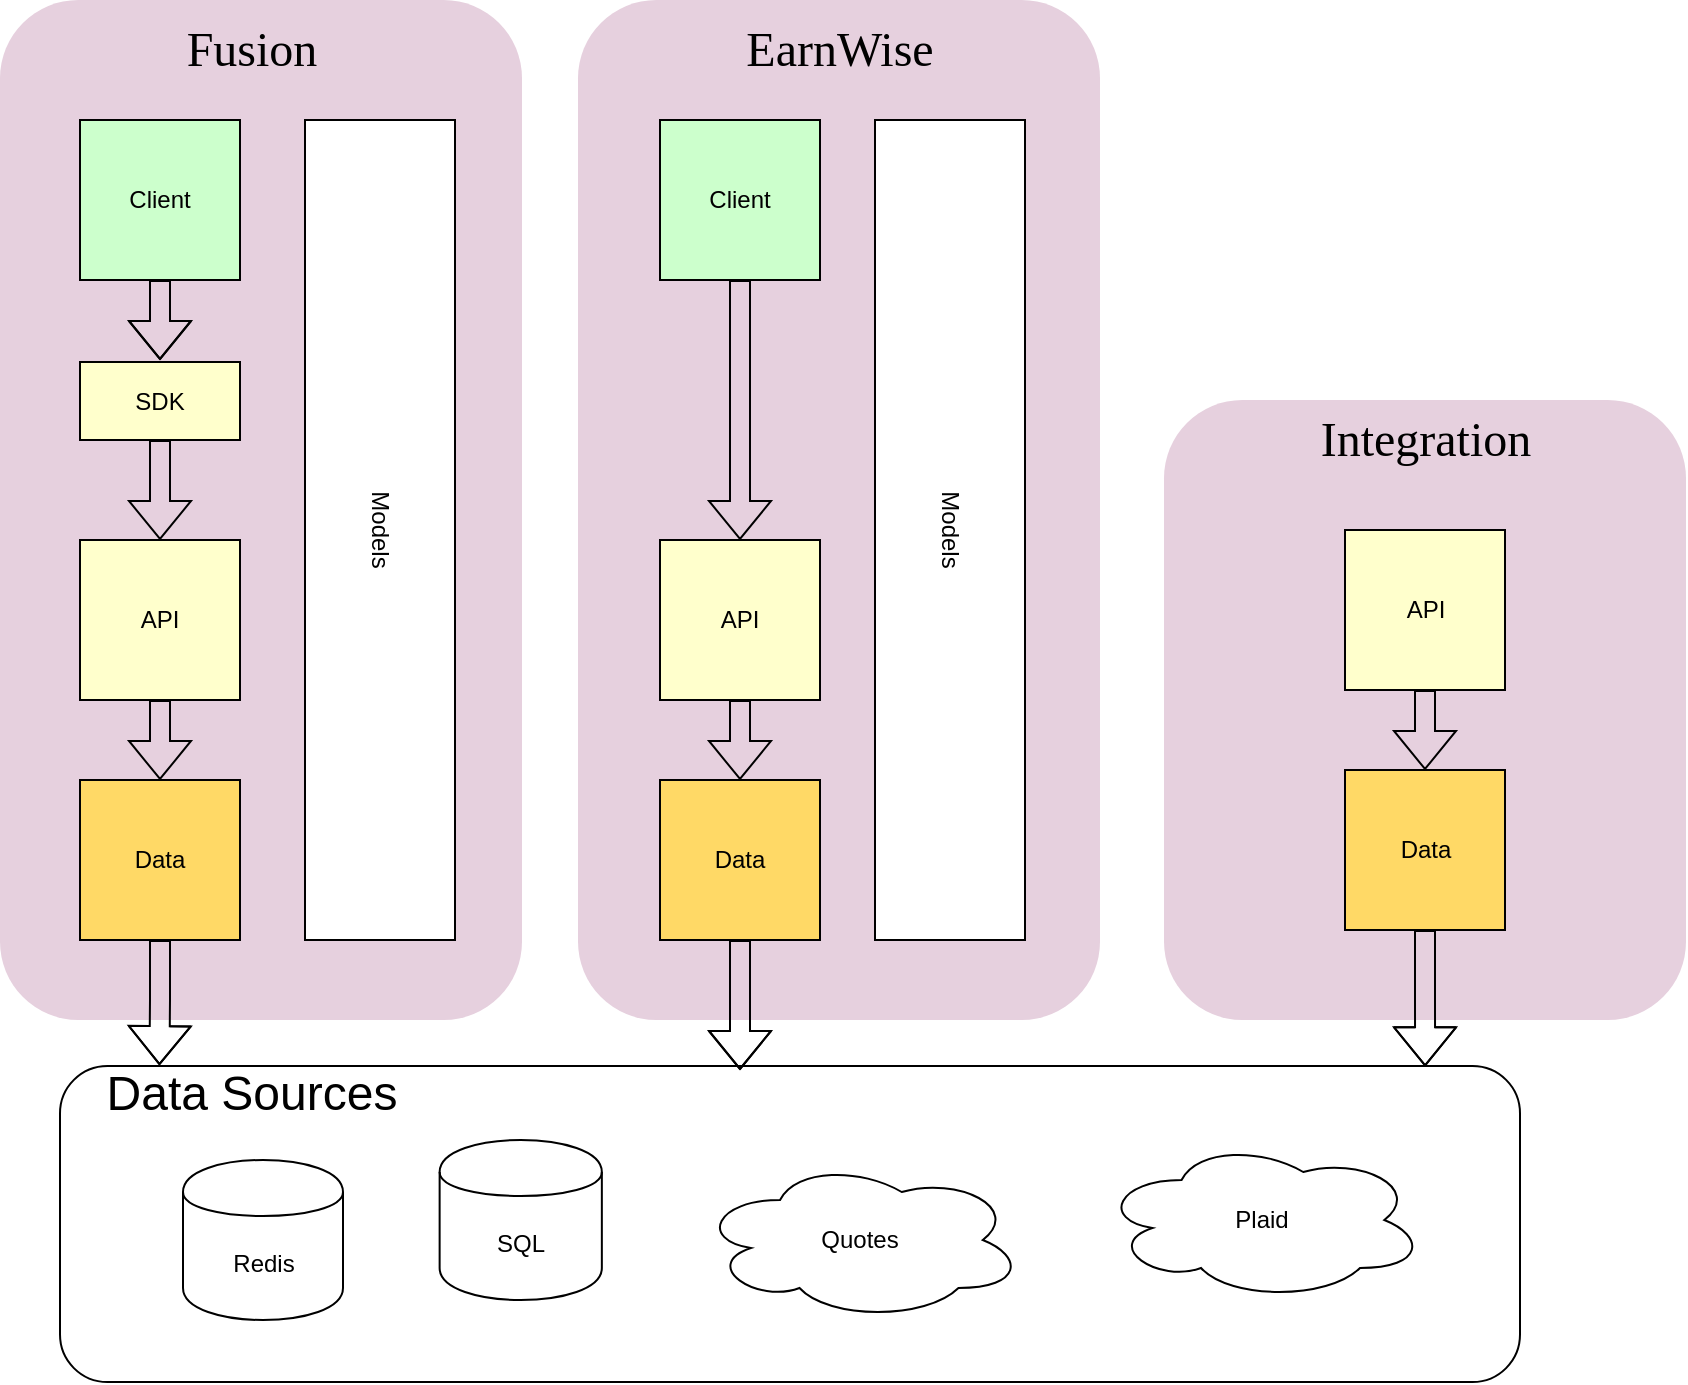 <mxfile version="10.6.2" type="github"><diagram id="LOfFnwAP8vMxSH59wjzv" name="Page-1"><mxGraphModel dx="850" dy="393" grid="1" gridSize="10" guides="1" tooltips="1" connect="1" arrows="1" fold="1" page="1" pageScale="1" pageWidth="1100" pageHeight="850" math="0" shadow="0"><root><mxCell id="0"/><mxCell id="1" parent="0"/><mxCell id="2FV0Do69YLn4qYnx5FVK-32" value="" style="rounded=1;whiteSpace=wrap;html=1;fillColor=#E6D0DE;strokeColor=none;" vertex="1" parent="1"><mxGeometry x="329" width="261" height="510" as="geometry"/></mxCell><mxCell id="2FV0Do69YLn4qYnx5FVK-29" value="" style="rounded=1;whiteSpace=wrap;html=1;" vertex="1" parent="1"><mxGeometry x="70" y="533" width="730" height="158" as="geometry"/></mxCell><mxCell id="2FV0Do69YLn4qYnx5FVK-25" value="" style="rounded=1;whiteSpace=wrap;html=1;fillColor=#E6D0DE;strokeColor=none;" vertex="1" parent="1"><mxGeometry x="40" width="261" height="510" as="geometry"/></mxCell><mxCell id="2FV0Do69YLn4qYnx5FVK-10" value="" style="edgeStyle=orthogonalEdgeStyle;shape=flexArrow;rounded=0;orthogonalLoop=1;jettySize=auto;html=1;" edge="1" parent="1" source="2FV0Do69YLn4qYnx5FVK-1"><mxGeometry relative="1" as="geometry"><mxPoint x="120" y="180" as="targetPoint"/></mxGeometry></mxCell><mxCell id="2FV0Do69YLn4qYnx5FVK-1" value="Client" style="whiteSpace=wrap;html=1;aspect=fixed;fillColor=#CCFFCC;" vertex="1" parent="1"><mxGeometry x="80" y="60" width="80" height="80" as="geometry"/></mxCell><mxCell id="2FV0Do69YLn4qYnx5FVK-11" value="" style="edgeStyle=orthogonalEdgeStyle;shape=flexArrow;rounded=0;orthogonalLoop=1;jettySize=auto;html=1;exitX=0.5;exitY=1;exitDx=0;exitDy=0;" edge="1" parent="1" source="2FV0Do69YLn4qYnx5FVK-30" target="2FV0Do69YLn4qYnx5FVK-3"><mxGeometry relative="1" as="geometry"><mxPoint x="120" y="260" as="sourcePoint"/></mxGeometry></mxCell><mxCell id="2FV0Do69YLn4qYnx5FVK-9" value="" style="edgeStyle=orthogonalEdgeStyle;shape=flexArrow;rounded=0;orthogonalLoop=1;jettySize=auto;html=1;" edge="1" parent="1" source="2FV0Do69YLn4qYnx5FVK-3" target="2FV0Do69YLn4qYnx5FVK-4"><mxGeometry relative="1" as="geometry"/></mxCell><mxCell id="2FV0Do69YLn4qYnx5FVK-3" value="API&lt;br&gt;" style="whiteSpace=wrap;html=1;aspect=fixed;fillColor=#FFFFCC;shadow=0;" vertex="1" parent="1"><mxGeometry x="80" y="270" width="80" height="80" as="geometry"/></mxCell><mxCell id="2FV0Do69YLn4qYnx5FVK-31" value="" style="edgeStyle=orthogonalEdgeStyle;shape=flexArrow;rounded=0;orthogonalLoop=1;jettySize=auto;html=1;entryX=0.297;entryY=0.078;entryDx=0;entryDy=0;entryPerimeter=0;" edge="1" parent="1" source="2FV0Do69YLn4qYnx5FVK-4" target="2FV0Do69YLn4qYnx5FVK-20"><mxGeometry relative="1" as="geometry"/></mxCell><mxCell id="2FV0Do69YLn4qYnx5FVK-4" value="Data&lt;br&gt;" style="whiteSpace=wrap;html=1;aspect=fixed;fillColor=#FFD966;" vertex="1" parent="1"><mxGeometry x="80" y="390" width="80" height="80" as="geometry"/></mxCell><mxCell id="2FV0Do69YLn4qYnx5FVK-35" value="" style="edgeStyle=orthogonalEdgeStyle;shape=flexArrow;rounded=0;orthogonalLoop=1;jettySize=auto;html=1;entryX=0.5;entryY=0;entryDx=0;entryDy=0;" edge="1" parent="1" source="2FV0Do69YLn4qYnx5FVK-14" target="2FV0Do69YLn4qYnx5FVK-15"><mxGeometry relative="1" as="geometry"><mxPoint x="459.5" y="220" as="targetPoint"/></mxGeometry></mxCell><mxCell id="2FV0Do69YLn4qYnx5FVK-14" value="Client" style="whiteSpace=wrap;html=1;aspect=fixed;fillColor=#CCFFCC;" vertex="1" parent="1"><mxGeometry x="370" y="60" width="80" height="80" as="geometry"/></mxCell><mxCell id="2FV0Do69YLn4qYnx5FVK-36" value="" style="edgeStyle=orthogonalEdgeStyle;shape=flexArrow;rounded=0;orthogonalLoop=1;jettySize=auto;html=1;" edge="1" parent="1" source="2FV0Do69YLn4qYnx5FVK-15" target="2FV0Do69YLn4qYnx5FVK-16"><mxGeometry relative="1" as="geometry"/></mxCell><mxCell id="2FV0Do69YLn4qYnx5FVK-15" value="API&lt;br&gt;" style="whiteSpace=wrap;html=1;aspect=fixed;fillColor=#FFFFCC;" vertex="1" parent="1"><mxGeometry x="370" y="270" width="80" height="80" as="geometry"/></mxCell><mxCell id="2FV0Do69YLn4qYnx5FVK-37" value="" style="edgeStyle=orthogonalEdgeStyle;shape=flexArrow;rounded=0;orthogonalLoop=1;jettySize=auto;html=1;exitX=0.5;exitY=1;exitDx=0;exitDy=0;" edge="1" parent="1" source="2FV0Do69YLn4qYnx5FVK-16"><mxGeometry relative="1" as="geometry"><mxPoint x="410" y="535" as="targetPoint"/></mxGeometry></mxCell><mxCell id="2FV0Do69YLn4qYnx5FVK-16" value="Data&lt;br&gt;" style="whiteSpace=wrap;html=1;aspect=fixed;fillColor=#FFD966;" vertex="1" parent="1"><mxGeometry x="370" y="390" width="80" height="80" as="geometry"/></mxCell><mxCell id="2FV0Do69YLn4qYnx5FVK-18" value="Models&lt;br&gt;" style="rounded=0;whiteSpace=wrap;html=1;rotation=90;" vertex="1" parent="1"><mxGeometry x="25" y="227.5" width="410" height="75" as="geometry"/></mxCell><mxCell id="2FV0Do69YLn4qYnx5FVK-26" value="&lt;font style=&quot;font-size: 24px&quot; face=&quot;Verdana&quot;&gt;EarnWise&lt;/font&gt;" style="text;html=1;strokeColor=none;fillColor=none;align=center;verticalAlign=middle;whiteSpace=wrap;rounded=0;" vertex="1" parent="1"><mxGeometry x="389.5" y="10" width="140" height="30" as="geometry"/></mxCell><mxCell id="2FV0Do69YLn4qYnx5FVK-20" value="&lt;font style=&quot;font-size: 24px&quot;&gt;Data Sources&lt;/font&gt;" style="text;html=1;strokeColor=none;fillColor=none;align=center;verticalAlign=middle;whiteSpace=wrap;rounded=0;" vertex="1" parent="1"><mxGeometry x="52" y="530" width="228" height="33" as="geometry"/></mxCell><mxCell id="2FV0Do69YLn4qYnx5FVK-5" value="SQL" style="shape=cylinder;whiteSpace=wrap;html=1;boundedLbl=1;backgroundOutline=1;" vertex="1" parent="1"><mxGeometry x="259.815" y="570" width="81.111" height="80" as="geometry"/></mxCell><mxCell id="2FV0Do69YLn4qYnx5FVK-13" value="Quotes&lt;br&gt;" style="ellipse;shape=cloud;whiteSpace=wrap;html=1;" vertex="1" parent="1"><mxGeometry x="389.463" y="580" width="162.222" height="80" as="geometry"/></mxCell><mxCell id="2FV0Do69YLn4qYnx5FVK-22" value="Plaid&lt;br&gt;" style="ellipse;shape=cloud;whiteSpace=wrap;html=1;" vertex="1" parent="1"><mxGeometry x="590.222" y="570" width="162.222" height="80" as="geometry"/></mxCell><mxCell id="2FV0Do69YLn4qYnx5FVK-12" value="Redis" style="shape=cylinder;whiteSpace=wrap;html=1;boundedLbl=1;backgroundOutline=1;" vertex="1" parent="1"><mxGeometry x="131.5" y="580" width="80" height="80" as="geometry"/></mxCell><mxCell id="2FV0Do69YLn4qYnx5FVK-30" value="SDK" style="rounded=0;whiteSpace=wrap;html=1;strokeColor=#000000;fillColor=#FFFFCC;" vertex="1" parent="1"><mxGeometry x="80" y="181" width="80" height="39" as="geometry"/></mxCell><mxCell id="2FV0Do69YLn4qYnx5FVK-33" value="&lt;font style=&quot;font-size: 24px&quot; face=&quot;Verdana&quot;&gt;Fusion&lt;/font&gt;" style="text;html=1;strokeColor=none;fillColor=none;align=center;verticalAlign=middle;whiteSpace=wrap;rounded=0;" vertex="1" parent="1"><mxGeometry x="96" y="10" width="140" height="30" as="geometry"/></mxCell><mxCell id="2FV0Do69YLn4qYnx5FVK-38" value="Models&lt;br&gt;" style="rounded=0;whiteSpace=wrap;html=1;rotation=90;" vertex="1" parent="1"><mxGeometry x="310" y="227.5" width="410" height="75" as="geometry"/></mxCell><mxCell id="2FV0Do69YLn4qYnx5FVK-39" value="" style="rounded=1;whiteSpace=wrap;html=1;fillColor=#E6D0DE;strokeColor=none;" vertex="1" parent="1"><mxGeometry x="622" y="200" width="261" height="310" as="geometry"/></mxCell><mxCell id="2FV0Do69YLn4qYnx5FVK-40" value="&lt;font style=&quot;font-size: 24px&quot; face=&quot;Verdana&quot;&gt;Integration&lt;/font&gt;" style="text;html=1;strokeColor=none;fillColor=none;align=center;verticalAlign=middle;whiteSpace=wrap;rounded=0;" vertex="1" parent="1"><mxGeometry x="682.5" y="205" width="140" height="30" as="geometry"/></mxCell><mxCell id="2FV0Do69YLn4qYnx5FVK-44" value="" style="edgeStyle=orthogonalEdgeStyle;shape=flexArrow;rounded=0;orthogonalLoop=1;jettySize=auto;html=1;" edge="1" parent="1" source="2FV0Do69YLn4qYnx5FVK-41" target="2FV0Do69YLn4qYnx5FVK-42"><mxGeometry relative="1" as="geometry"/></mxCell><mxCell id="2FV0Do69YLn4qYnx5FVK-41" value="API&lt;br&gt;" style="whiteSpace=wrap;html=1;aspect=fixed;fillColor=#FFFFCC;" vertex="1" parent="1"><mxGeometry x="712.5" y="265" width="80" height="80" as="geometry"/></mxCell><mxCell id="2FV0Do69YLn4qYnx5FVK-43" value="" style="edgeStyle=orthogonalEdgeStyle;shape=flexArrow;rounded=0;orthogonalLoop=1;jettySize=auto;html=1;entryX=0.935;entryY=0.001;entryDx=0;entryDy=0;entryPerimeter=0;" edge="1" parent="1" source="2FV0Do69YLn4qYnx5FVK-42" target="2FV0Do69YLn4qYnx5FVK-29"><mxGeometry relative="1" as="geometry"/></mxCell><mxCell id="2FV0Do69YLn4qYnx5FVK-42" value="Data&lt;br&gt;" style="whiteSpace=wrap;html=1;aspect=fixed;fillColor=#FFD966;" vertex="1" parent="1"><mxGeometry x="712.5" y="385" width="80" height="80" as="geometry"/></mxCell></root></mxGraphModel></diagram></mxfile>